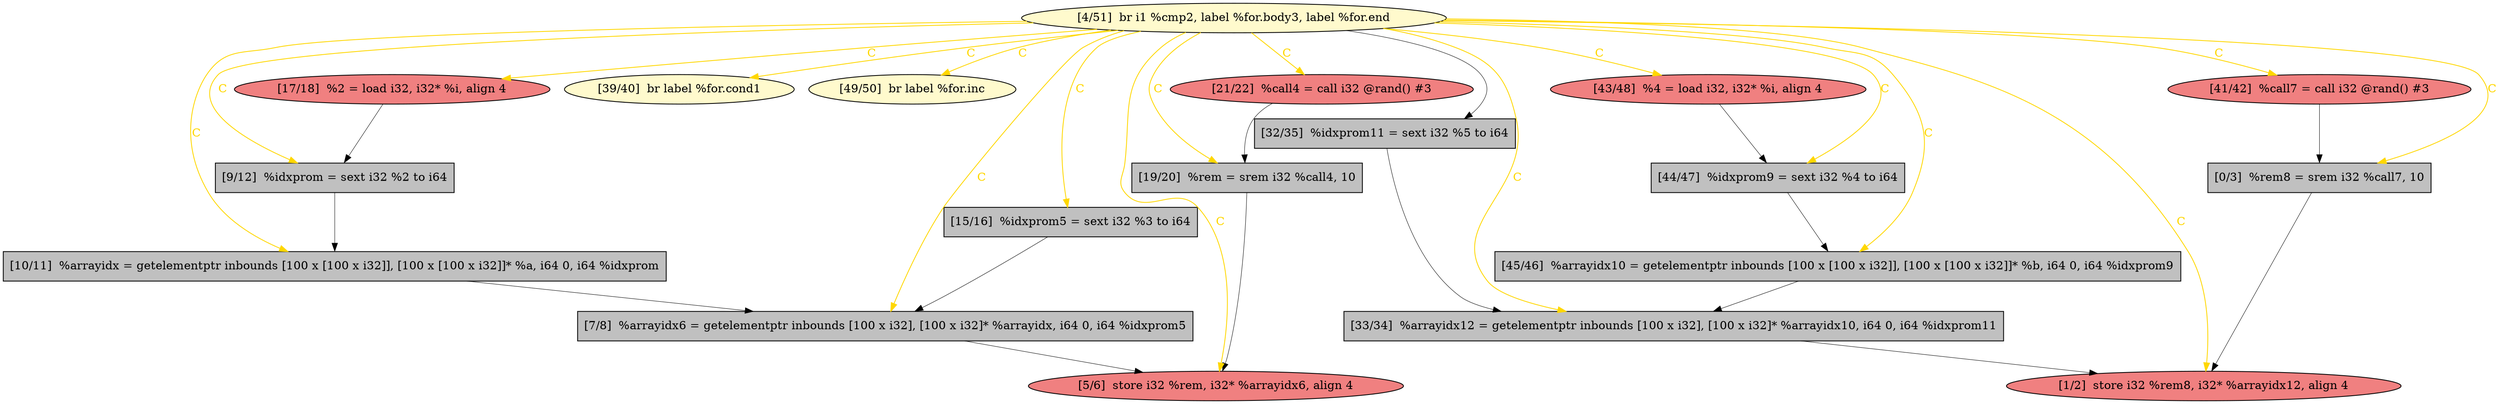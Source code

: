 
digraph G {


node501 [fillcolor=grey,label="[19/20]  %rem = srem i32 %call4, 10",shape=rectangle,style=filled ]
node500 [fillcolor=lightcoral,label="[21/22]  %call4 = call i32 @rand() #3",shape=ellipse,style=filled ]
node499 [fillcolor=grey,label="[33/34]  %arrayidx12 = getelementptr inbounds [100 x i32], [100 x i32]* %arrayidx10, i64 0, i64 %idxprom11",shape=rectangle,style=filled ]
node492 [fillcolor=lemonchiffon,label="[39/40]  br label %for.cond1",shape=ellipse,style=filled ]
node495 [fillcolor=lemonchiffon,label="[49/50]  br label %for.inc",shape=ellipse,style=filled ]
node485 [fillcolor=grey,label="[10/11]  %arrayidx = getelementptr inbounds [100 x [100 x i32]], [100 x [100 x i32]]* %a, i64 0, i64 %idxprom",shape=rectangle,style=filled ]
node488 [fillcolor=lightcoral,label="[43/48]  %4 = load i32, i32* %i, align 4",shape=ellipse,style=filled ]
node486 [fillcolor=grey,label="[15/16]  %idxprom5 = sext i32 %3 to i64",shape=rectangle,style=filled ]
node484 [fillcolor=grey,label="[9/12]  %idxprom = sext i32 %2 to i64",shape=rectangle,style=filled ]
node489 [fillcolor=grey,label="[45/46]  %arrayidx10 = getelementptr inbounds [100 x [100 x i32]], [100 x [100 x i32]]* %b, i64 0, i64 %idxprom9",shape=rectangle,style=filled ]
node490 [fillcolor=lightcoral,label="[1/2]  store i32 %rem8, i32* %arrayidx12, align 4",shape=ellipse,style=filled ]
node491 [fillcolor=grey,label="[44/47]  %idxprom9 = sext i32 %4 to i64",shape=rectangle,style=filled ]
node493 [fillcolor=lightcoral,label="[5/6]  store i32 %rem, i32* %arrayidx6, align 4",shape=ellipse,style=filled ]
node494 [fillcolor=lightcoral,label="[41/42]  %call7 = call i32 @rand() #3",shape=ellipse,style=filled ]
node487 [fillcolor=lightcoral,label="[17/18]  %2 = load i32, i32* %i, align 4",shape=ellipse,style=filled ]
node496 [fillcolor=grey,label="[0/3]  %rem8 = srem i32 %call7, 10",shape=rectangle,style=filled ]
node497 [fillcolor=lemonchiffon,label="[4/51]  br i1 %cmp2, label %for.body3, label %for.end",shape=ellipse,style=filled ]
node483 [fillcolor=grey,label="[7/8]  %arrayidx6 = getelementptr inbounds [100 x i32], [100 x i32]* %arrayidx, i64 0, i64 %idxprom5",shape=rectangle,style=filled ]
node498 [fillcolor=grey,label="[32/35]  %idxprom11 = sext i32 %5 to i64",shape=rectangle,style=filled ]

node497->node492 [style=solid,color=gold,label="C",penwidth=1.0,fontcolor=gold ]
node497->node489 [style=solid,color=gold,label="C",penwidth=1.0,fontcolor=gold ]
node494->node496 [style=solid,color=black,label="",penwidth=0.5,fontcolor=black ]
node488->node491 [style=solid,color=black,label="",penwidth=0.5,fontcolor=black ]
node496->node490 [style=solid,color=black,label="",penwidth=0.5,fontcolor=black ]
node497->node499 [style=solid,color=gold,label="C",penwidth=1.0,fontcolor=gold ]
node489->node499 [style=solid,color=black,label="",penwidth=0.5,fontcolor=black ]
node491->node489 [style=solid,color=black,label="",penwidth=0.5,fontcolor=black ]
node497->node483 [style=solid,color=gold,label="C",penwidth=1.0,fontcolor=gold ]
node497->node496 [style=solid,color=gold,label="C",penwidth=1.0,fontcolor=gold ]
node497->node487 [style=solid,color=gold,label="C",penwidth=1.0,fontcolor=gold ]
node497->node490 [style=solid,color=gold,label="C",penwidth=1.0,fontcolor=gold ]
node501->node493 [style=solid,color=black,label="",penwidth=0.5,fontcolor=black ]
node499->node490 [style=solid,color=black,label="",penwidth=0.5,fontcolor=black ]
node500->node501 [style=solid,color=black,label="",penwidth=0.5,fontcolor=black ]
node487->node484 [style=solid,color=black,label="",penwidth=0.5,fontcolor=black ]
node497->node493 [style=solid,color=gold,label="C",penwidth=1.0,fontcolor=gold ]
node483->node493 [style=solid,color=black,label="",penwidth=0.5,fontcolor=black ]
node486->node483 [style=solid,color=black,label="",penwidth=0.5,fontcolor=black ]
node484->node485 [style=solid,color=black,label="",penwidth=0.5,fontcolor=black ]
node497->node491 [style=solid,color=gold,label="C",penwidth=1.0,fontcolor=gold ]
node497->node484 [style=solid,color=gold,label="C",penwidth=1.0,fontcolor=gold ]
node497->node501 [style=solid,color=gold,label="C",penwidth=1.0,fontcolor=gold ]
node497->node486 [style=solid,color=gold,label="C",penwidth=1.0,fontcolor=gold ]
node497->node500 [style=solid,color=gold,label="C",penwidth=1.0,fontcolor=gold ]
node498->node499 [style=solid,color=black,label="",penwidth=0.5,fontcolor=black ]
node497->node485 [style=solid,color=gold,label="C",penwidth=1.0,fontcolor=gold ]
node497->node494 [style=solid,color=gold,label="C",penwidth=1.0,fontcolor=gold ]
node485->node483 [style=solid,color=black,label="",penwidth=0.5,fontcolor=black ]
node497->node488 [style=solid,color=gold,label="C",penwidth=1.0,fontcolor=gold ]
node497->node498 [style=solid,color=black,label="",penwidth=0.5,fontcolor=black ]
node497->node495 [style=solid,color=gold,label="C",penwidth=1.0,fontcolor=gold ]


}
